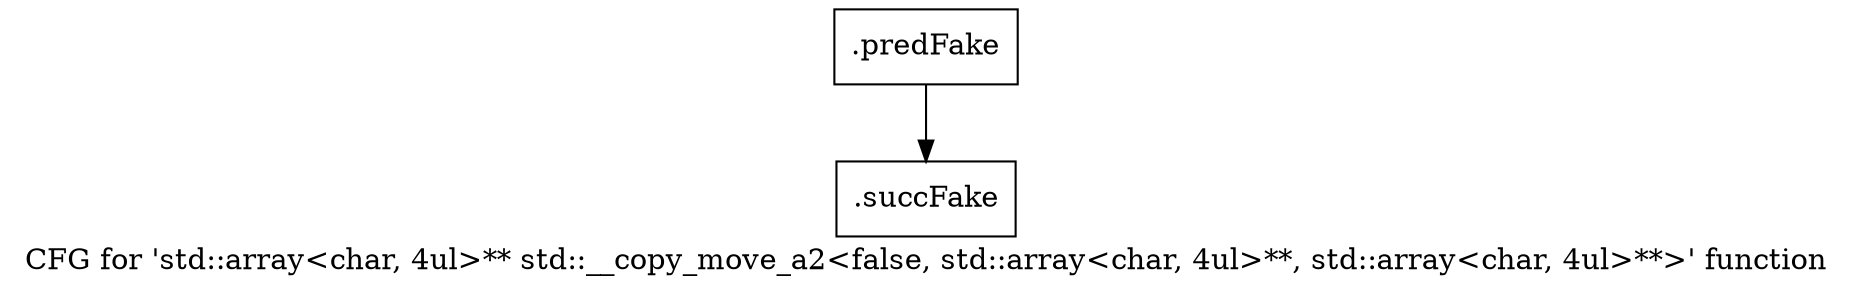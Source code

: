 digraph "CFG for 'std::array\<char, 4ul\>** std::__copy_move_a2\<false, std::array\<char, 4ul\>**, std::array\<char, 4ul\>**\>' function" {
	label="CFG for 'std::array\<char, 4ul\>** std::__copy_move_a2\<false, std::array\<char, 4ul\>**, std::array\<char, 4ul\>**\>' function";

	Node0x5b1cbf0 [shape=record,filename="",linenumber="",label="{.predFake}"];
	Node0x5b1cbf0 -> Node0x6114770[ callList="" memoryops="" filename="/mnt/xilinx/Vitis_HLS/2021.2/tps/lnx64/gcc-6.2.0/lib/gcc/x86_64-pc-linux-gnu/6.2.0/../../../../include/c++/6.2.0/bits/stl_algobase.h" execusionnum="1"];
	Node0x6114770 [shape=record,filename="/mnt/xilinx/Vitis_HLS/2021.2/tps/lnx64/gcc-6.2.0/lib/gcc/x86_64-pc-linux-gnu/6.2.0/../../../../include/c++/6.2.0/bits/stl_algobase.h",linenumber="422",label="{.succFake}"];
}

